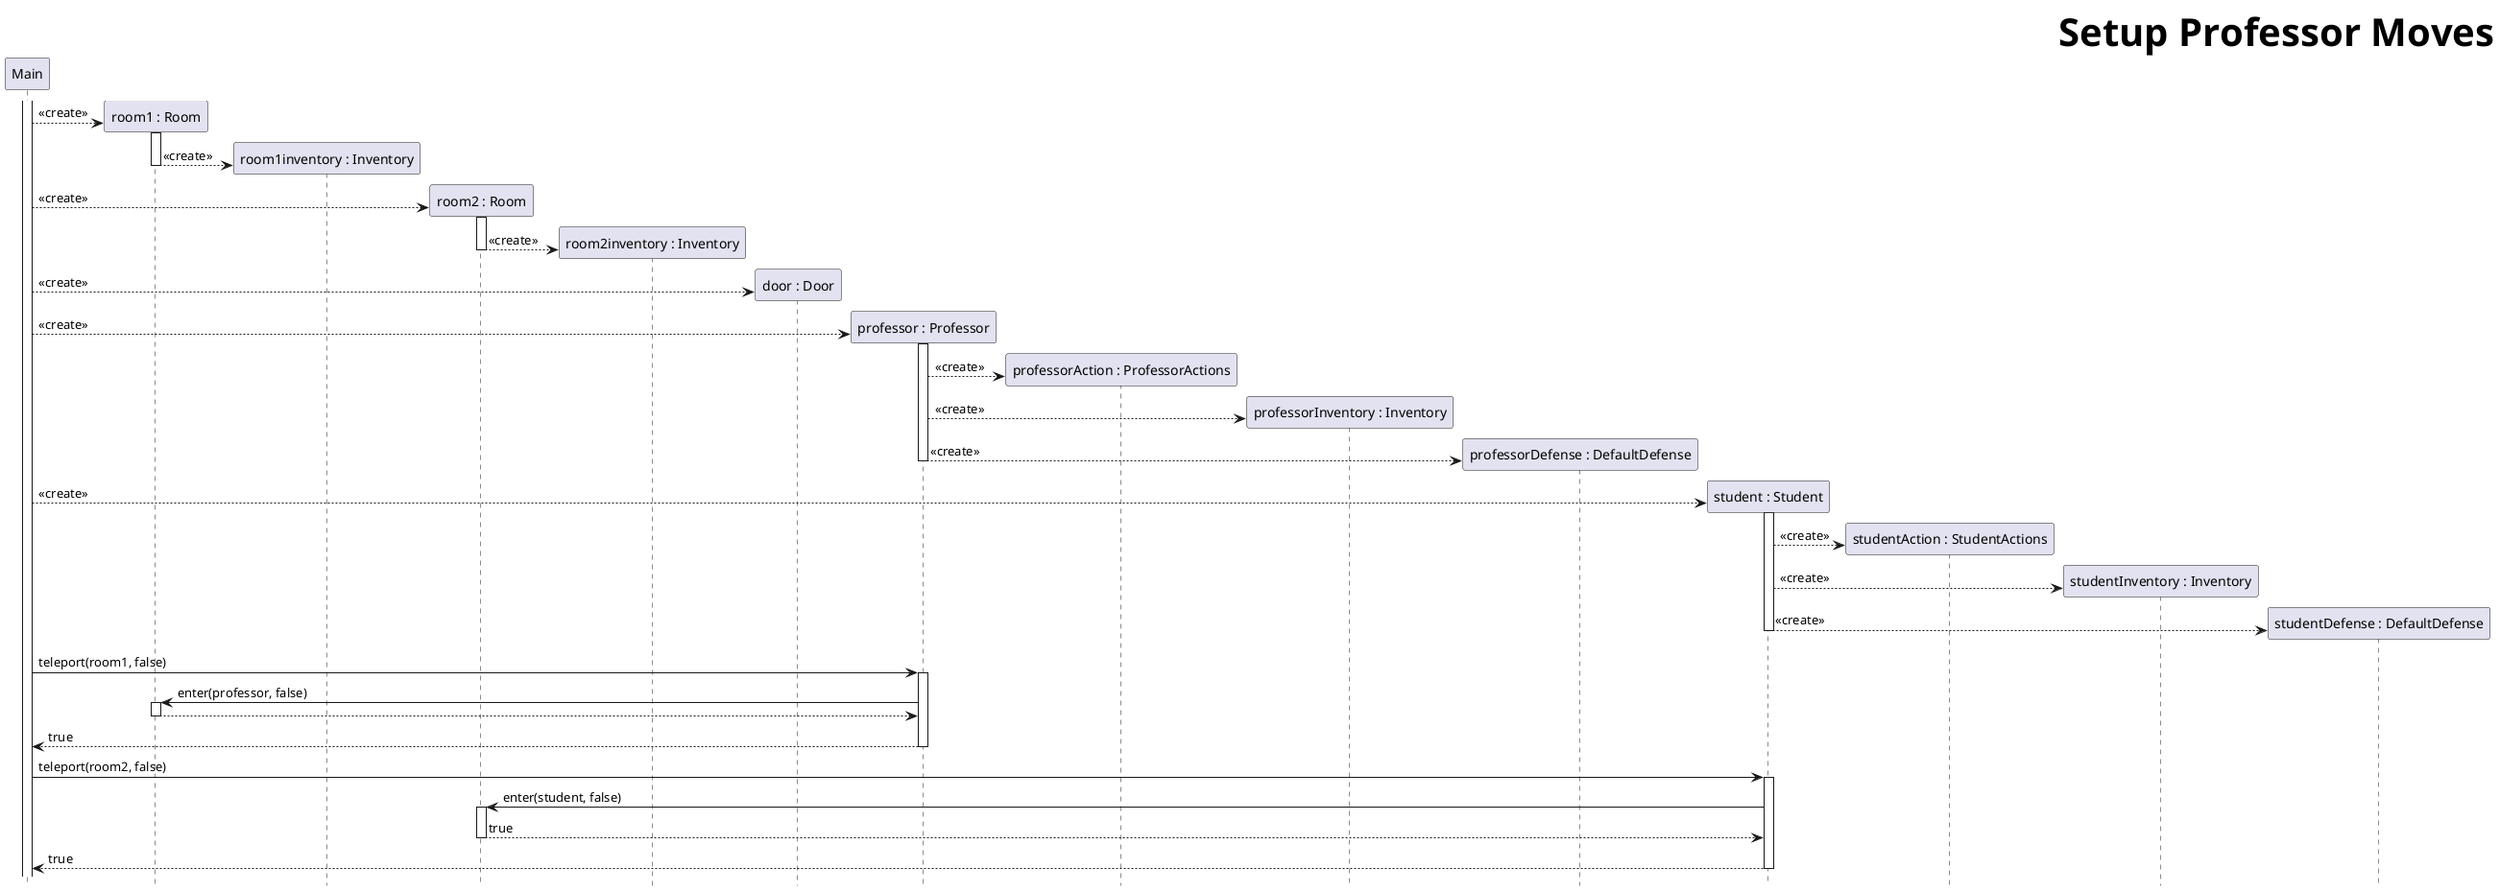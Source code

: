 @startuml SetupProfessorMoves
skinparam headerFontSize 40
skinparam HeaderFontColor #000000
skinparam HeaderFontStyle bold
header Setup Professor Moves
hide footbox

participant main as "Main"
activate main

create room1 as "room1 : Room"
main --> room1 ++: <<create>>

create r1inv as "room1inventory : Inventory"
room1 --> r1inv --: <<create>>

create room2 as "room2 : Room"
main --> room2 ++: <<create>>

create r2inv as "room2inventory : Inventory"
room2 --> r2inv --: <<create>>

create door as "door : Door"
main --> door : <<create>>

create professor as "professor : Professor"
main --> professor ++: <<create>>

create action as "professorAction : ProfessorActions"
professor --> action : <<create>>
create profInventory as "professorInventory : Inventory"
professor --> profInventory : <<create>>
create profDefense as "professorDefense : DefaultDefense"
professor --> profDefense --: <<create>>

create student as "student : Student"
main --> student ++: <<create>>
create studentAction as "studentAction : StudentActions"
student --> studentAction : <<create>>
create inventory as "studentInventory : Inventory"
student --> inventory : <<create>>
create defense as "studentDefense : DefaultDefense"
student --> defense --: <<create>>

main -> professor ++ : teleport(room1, false)
    professor -> room1 ++ : enter(professor, false)
    return
return true

main -> student ++ : teleport(room2, false)
    student -> room2 ++ : enter(student, false)
    return true
return true

@enduml